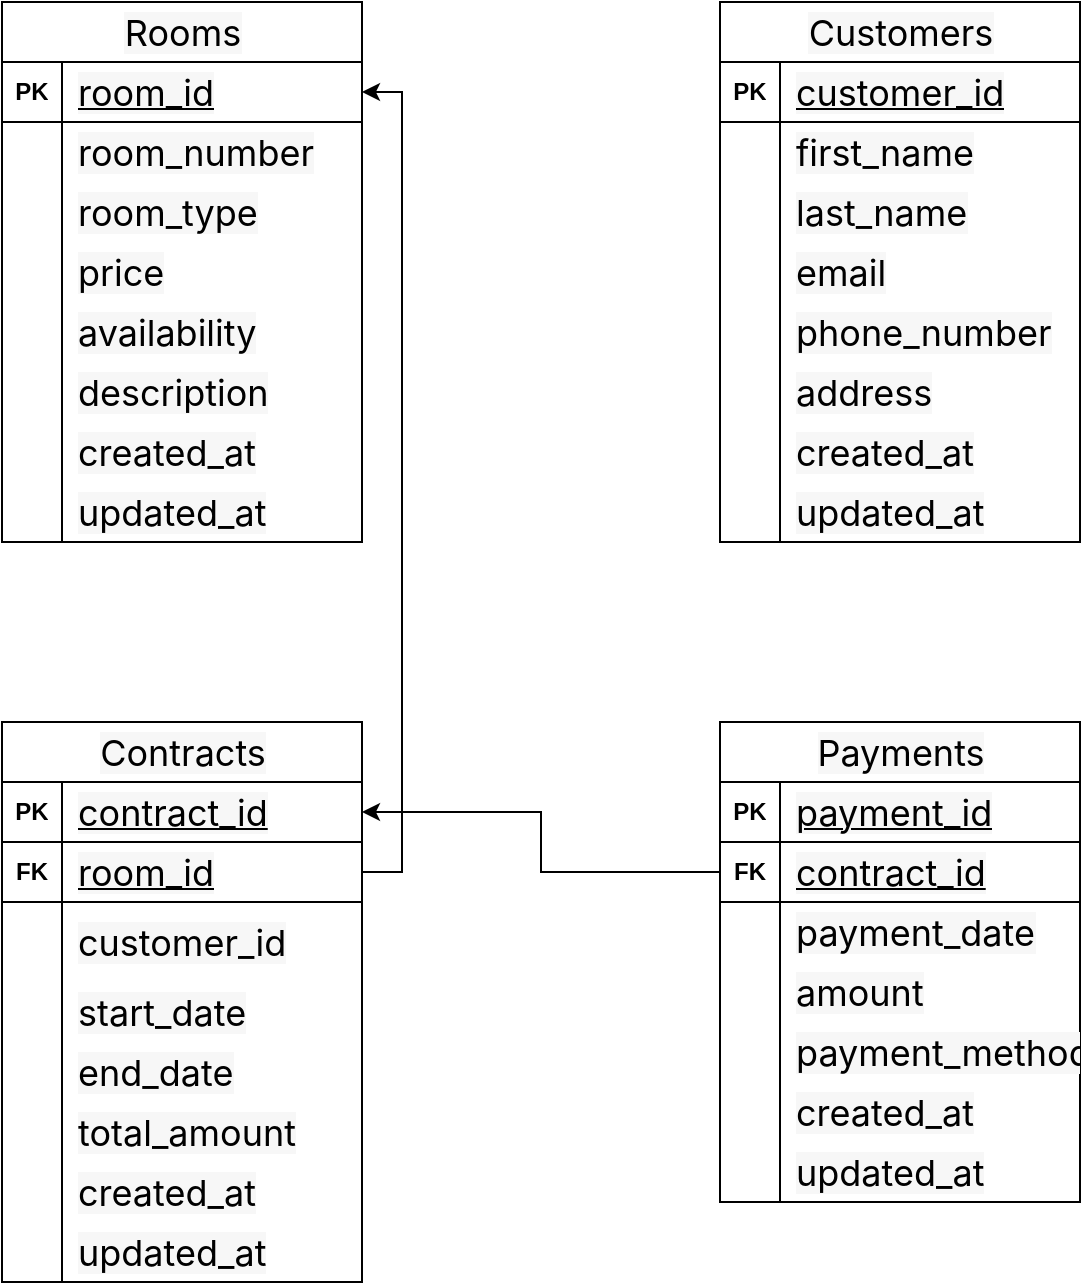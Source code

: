 <mxfile version="24.0.4" type="github">
  <diagram id="C5RBs43oDa-KdzZeNtuy" name="Page-1">
    <mxGraphModel dx="1221" dy="725" grid="1" gridSize="10" guides="1" tooltips="1" connect="1" arrows="1" fold="1" page="1" pageScale="1" pageWidth="827" pageHeight="1169" math="0" shadow="0">
      <root>
        <mxCell id="WIyWlLk6GJQsqaUBKTNV-0" />
        <mxCell id="WIyWlLk6GJQsqaUBKTNV-1" parent="WIyWlLk6GJQsqaUBKTNV-0" />
        <mxCell id="01Xy0pg8iOxFBJ8P7XVJ-0" value="&lt;span style=&quot;font-family: -apple-system, system-ui, BlinkMacSystemFont, &amp;quot;Segoe UI&amp;quot;, Roboto, Oxygen-Sans, Ubuntu, Cantarell, &amp;quot;Helvetica Neue&amp;quot;, sans-serif; font-size: 18px; font-weight: 400; text-align: left; text-wrap: wrap; background-color: rgb(247, 247, 247);&quot;&gt;Rooms&lt;/span&gt;" style="shape=table;startSize=30;container=1;collapsible=1;childLayout=tableLayout;fixedRows=1;rowLines=0;fontStyle=1;align=center;resizeLast=1;html=1;" parent="WIyWlLk6GJQsqaUBKTNV-1" vertex="1">
          <mxGeometry x="81" y="40" width="180" height="270" as="geometry" />
        </mxCell>
        <mxCell id="01Xy0pg8iOxFBJ8P7XVJ-1" value="" style="shape=tableRow;horizontal=0;startSize=0;swimlaneHead=0;swimlaneBody=0;fillColor=none;collapsible=0;dropTarget=0;points=[[0,0.5],[1,0.5]];portConstraint=eastwest;top=0;left=0;right=0;bottom=1;" parent="01Xy0pg8iOxFBJ8P7XVJ-0" vertex="1">
          <mxGeometry y="30" width="180" height="30" as="geometry" />
        </mxCell>
        <mxCell id="01Xy0pg8iOxFBJ8P7XVJ-2" value="PK" style="shape=partialRectangle;connectable=0;fillColor=none;top=0;left=0;bottom=0;right=0;fontStyle=1;overflow=hidden;whiteSpace=wrap;html=1;" parent="01Xy0pg8iOxFBJ8P7XVJ-1" vertex="1">
          <mxGeometry width="30" height="30" as="geometry">
            <mxRectangle width="30" height="30" as="alternateBounds" />
          </mxGeometry>
        </mxCell>
        <mxCell id="01Xy0pg8iOxFBJ8P7XVJ-3" value="&lt;span style=&quot;font-family: -apple-system, system-ui, BlinkMacSystemFont, &amp;quot;Segoe UI&amp;quot;, Roboto, Oxygen-Sans, Ubuntu, Cantarell, &amp;quot;Helvetica Neue&amp;quot;, sans-serif; font-size: 18px; font-weight: 400; background-color: rgb(247, 247, 247);&quot;&gt;room_id&lt;/span&gt;" style="shape=partialRectangle;connectable=0;fillColor=none;top=0;left=0;bottom=0;right=0;align=left;spacingLeft=6;fontStyle=5;overflow=hidden;whiteSpace=wrap;html=1;" parent="01Xy0pg8iOxFBJ8P7XVJ-1" vertex="1">
          <mxGeometry x="30" width="150" height="30" as="geometry">
            <mxRectangle width="150" height="30" as="alternateBounds" />
          </mxGeometry>
        </mxCell>
        <mxCell id="01Xy0pg8iOxFBJ8P7XVJ-4" value="" style="shape=tableRow;horizontal=0;startSize=0;swimlaneHead=0;swimlaneBody=0;fillColor=none;collapsible=0;dropTarget=0;points=[[0,0.5],[1,0.5]];portConstraint=eastwest;top=0;left=0;right=0;bottom=0;" parent="01Xy0pg8iOxFBJ8P7XVJ-0" vertex="1">
          <mxGeometry y="60" width="180" height="30" as="geometry" />
        </mxCell>
        <mxCell id="01Xy0pg8iOxFBJ8P7XVJ-5" value="" style="shape=partialRectangle;connectable=0;fillColor=none;top=0;left=0;bottom=0;right=0;editable=1;overflow=hidden;whiteSpace=wrap;html=1;" parent="01Xy0pg8iOxFBJ8P7XVJ-4" vertex="1">
          <mxGeometry width="30" height="30" as="geometry">
            <mxRectangle width="30" height="30" as="alternateBounds" />
          </mxGeometry>
        </mxCell>
        <mxCell id="01Xy0pg8iOxFBJ8P7XVJ-6" value="&lt;span style=&quot;font-family: -apple-system, system-ui, BlinkMacSystemFont, &amp;quot;Segoe UI&amp;quot;, Roboto, Oxygen-Sans, Ubuntu, Cantarell, &amp;quot;Helvetica Neue&amp;quot;, sans-serif; font-size: 18px; background-color: rgb(247, 247, 247);&quot;&gt;room_number&lt;/span&gt;" style="shape=partialRectangle;connectable=0;fillColor=none;top=0;left=0;bottom=0;right=0;align=left;spacingLeft=6;overflow=hidden;whiteSpace=wrap;html=1;" parent="01Xy0pg8iOxFBJ8P7XVJ-4" vertex="1">
          <mxGeometry x="30" width="150" height="30" as="geometry">
            <mxRectangle width="150" height="30" as="alternateBounds" />
          </mxGeometry>
        </mxCell>
        <mxCell id="01Xy0pg8iOxFBJ8P7XVJ-7" value="" style="shape=tableRow;horizontal=0;startSize=0;swimlaneHead=0;swimlaneBody=0;fillColor=none;collapsible=0;dropTarget=0;points=[[0,0.5],[1,0.5]];portConstraint=eastwest;top=0;left=0;right=0;bottom=0;" parent="01Xy0pg8iOxFBJ8P7XVJ-0" vertex="1">
          <mxGeometry y="90" width="180" height="30" as="geometry" />
        </mxCell>
        <mxCell id="01Xy0pg8iOxFBJ8P7XVJ-8" value="" style="shape=partialRectangle;connectable=0;fillColor=none;top=0;left=0;bottom=0;right=0;editable=1;overflow=hidden;whiteSpace=wrap;html=1;" parent="01Xy0pg8iOxFBJ8P7XVJ-7" vertex="1">
          <mxGeometry width="30" height="30" as="geometry">
            <mxRectangle width="30" height="30" as="alternateBounds" />
          </mxGeometry>
        </mxCell>
        <mxCell id="01Xy0pg8iOxFBJ8P7XVJ-9" value="&lt;span style=&quot;font-family: -apple-system, system-ui, BlinkMacSystemFont, &amp;quot;Segoe UI&amp;quot;, Roboto, Oxygen-Sans, Ubuntu, Cantarell, &amp;quot;Helvetica Neue&amp;quot;, sans-serif; font-size: 18px; background-color: rgb(247, 247, 247);&quot;&gt;room_type&lt;/span&gt;" style="shape=partialRectangle;connectable=0;fillColor=none;top=0;left=0;bottom=0;right=0;align=left;spacingLeft=6;overflow=hidden;whiteSpace=wrap;html=1;" parent="01Xy0pg8iOxFBJ8P7XVJ-7" vertex="1">
          <mxGeometry x="30" width="150" height="30" as="geometry">
            <mxRectangle width="150" height="30" as="alternateBounds" />
          </mxGeometry>
        </mxCell>
        <mxCell id="01Xy0pg8iOxFBJ8P7XVJ-10" value="" style="shape=tableRow;horizontal=0;startSize=0;swimlaneHead=0;swimlaneBody=0;fillColor=none;collapsible=0;dropTarget=0;points=[[0,0.5],[1,0.5]];portConstraint=eastwest;top=0;left=0;right=0;bottom=0;strokeColor=default;" parent="01Xy0pg8iOxFBJ8P7XVJ-0" vertex="1">
          <mxGeometry y="120" width="180" height="30" as="geometry" />
        </mxCell>
        <mxCell id="01Xy0pg8iOxFBJ8P7XVJ-11" value="" style="shape=partialRectangle;connectable=0;fillColor=none;top=0;left=0;bottom=0;right=0;editable=1;overflow=hidden;whiteSpace=wrap;html=1;" parent="01Xy0pg8iOxFBJ8P7XVJ-10" vertex="1">
          <mxGeometry width="30" height="30" as="geometry">
            <mxRectangle width="30" height="30" as="alternateBounds" />
          </mxGeometry>
        </mxCell>
        <mxCell id="01Xy0pg8iOxFBJ8P7XVJ-12" value="&lt;span style=&quot;font-family: -apple-system, system-ui, BlinkMacSystemFont, &amp;quot;Segoe UI&amp;quot;, Roboto, Oxygen-Sans, Ubuntu, Cantarell, &amp;quot;Helvetica Neue&amp;quot;, sans-serif; font-size: 18px; background-color: rgb(247, 247, 247);&quot;&gt;price&lt;/span&gt;" style="shape=partialRectangle;connectable=0;fillColor=none;top=0;left=0;bottom=0;right=0;align=left;spacingLeft=6;overflow=hidden;whiteSpace=wrap;html=1;" parent="01Xy0pg8iOxFBJ8P7XVJ-10" vertex="1">
          <mxGeometry x="30" width="150" height="30" as="geometry">
            <mxRectangle width="150" height="30" as="alternateBounds" />
          </mxGeometry>
        </mxCell>
        <mxCell id="01Xy0pg8iOxFBJ8P7XVJ-24" value="" style="shape=tableRow;horizontal=0;startSize=0;swimlaneHead=0;swimlaneBody=0;fillColor=none;collapsible=0;dropTarget=0;points=[[0,0.5],[1,0.5]];portConstraint=eastwest;top=0;left=0;right=0;bottom=0;strokeColor=default;" parent="01Xy0pg8iOxFBJ8P7XVJ-0" vertex="1">
          <mxGeometry y="150" width="180" height="30" as="geometry" />
        </mxCell>
        <mxCell id="01Xy0pg8iOxFBJ8P7XVJ-25" value="" style="shape=partialRectangle;connectable=0;fillColor=none;top=0;left=0;bottom=0;right=0;editable=1;overflow=hidden;whiteSpace=wrap;html=1;" parent="01Xy0pg8iOxFBJ8P7XVJ-24" vertex="1">
          <mxGeometry width="30" height="30" as="geometry">
            <mxRectangle width="30" height="30" as="alternateBounds" />
          </mxGeometry>
        </mxCell>
        <mxCell id="01Xy0pg8iOxFBJ8P7XVJ-26" value="&lt;span style=&quot;font-family: -apple-system, system-ui, BlinkMacSystemFont, &amp;quot;Segoe UI&amp;quot;, Roboto, Oxygen-Sans, Ubuntu, Cantarell, &amp;quot;Helvetica Neue&amp;quot;, sans-serif; font-size: 18px; background-color: rgb(247, 247, 247);&quot;&gt;availability&lt;/span&gt;" style="shape=partialRectangle;connectable=0;fillColor=none;top=0;left=0;bottom=0;right=0;align=left;spacingLeft=6;overflow=hidden;whiteSpace=wrap;html=1;" parent="01Xy0pg8iOxFBJ8P7XVJ-24" vertex="1">
          <mxGeometry x="30" width="150" height="30" as="geometry">
            <mxRectangle width="150" height="30" as="alternateBounds" />
          </mxGeometry>
        </mxCell>
        <mxCell id="01Xy0pg8iOxFBJ8P7XVJ-27" value="" style="shape=tableRow;horizontal=0;startSize=0;swimlaneHead=0;swimlaneBody=0;fillColor=none;collapsible=0;dropTarget=0;points=[[0,0.5],[1,0.5]];portConstraint=eastwest;top=0;left=0;right=0;bottom=0;strokeColor=default;" parent="01Xy0pg8iOxFBJ8P7XVJ-0" vertex="1">
          <mxGeometry y="180" width="180" height="30" as="geometry" />
        </mxCell>
        <mxCell id="01Xy0pg8iOxFBJ8P7XVJ-28" value="" style="shape=partialRectangle;connectable=0;fillColor=none;top=0;left=0;bottom=0;right=0;editable=1;overflow=hidden;whiteSpace=wrap;html=1;" parent="01Xy0pg8iOxFBJ8P7XVJ-27" vertex="1">
          <mxGeometry width="30" height="30" as="geometry">
            <mxRectangle width="30" height="30" as="alternateBounds" />
          </mxGeometry>
        </mxCell>
        <mxCell id="01Xy0pg8iOxFBJ8P7XVJ-29" value="&lt;span style=&quot;font-family: -apple-system, system-ui, BlinkMacSystemFont, &amp;quot;Segoe UI&amp;quot;, Roboto, Oxygen-Sans, Ubuntu, Cantarell, &amp;quot;Helvetica Neue&amp;quot;, sans-serif; font-size: 18px; background-color: rgb(247, 247, 247);&quot;&gt;description&lt;/span&gt;" style="shape=partialRectangle;connectable=0;fillColor=none;top=0;left=0;bottom=0;right=0;align=left;spacingLeft=6;overflow=hidden;whiteSpace=wrap;html=1;" parent="01Xy0pg8iOxFBJ8P7XVJ-27" vertex="1">
          <mxGeometry x="30" width="150" height="30" as="geometry">
            <mxRectangle width="150" height="30" as="alternateBounds" />
          </mxGeometry>
        </mxCell>
        <mxCell id="01Xy0pg8iOxFBJ8P7XVJ-105" value="" style="shape=tableRow;horizontal=0;startSize=0;swimlaneHead=0;swimlaneBody=0;fillColor=none;collapsible=0;dropTarget=0;points=[[0,0.5],[1,0.5]];portConstraint=eastwest;top=0;left=0;right=0;bottom=0;strokeColor=default;" parent="01Xy0pg8iOxFBJ8P7XVJ-0" vertex="1">
          <mxGeometry y="210" width="180" height="30" as="geometry" />
        </mxCell>
        <mxCell id="01Xy0pg8iOxFBJ8P7XVJ-106" value="" style="shape=partialRectangle;connectable=0;fillColor=none;top=0;left=0;bottom=0;right=0;editable=1;overflow=hidden;whiteSpace=wrap;html=1;" parent="01Xy0pg8iOxFBJ8P7XVJ-105" vertex="1">
          <mxGeometry width="30" height="30" as="geometry">
            <mxRectangle width="30" height="30" as="alternateBounds" />
          </mxGeometry>
        </mxCell>
        <mxCell id="01Xy0pg8iOxFBJ8P7XVJ-107" value="&lt;span style=&quot;font-family: -apple-system, system-ui, BlinkMacSystemFont, &amp;quot;Segoe UI&amp;quot;, Roboto, Oxygen-Sans, Ubuntu, Cantarell, &amp;quot;Helvetica Neue&amp;quot;, sans-serif; font-size: 18px; background-color: rgb(247, 247, 247);&quot;&gt;created_at&lt;/span&gt;" style="shape=partialRectangle;connectable=0;fillColor=none;top=0;left=0;bottom=0;right=0;align=left;spacingLeft=6;overflow=hidden;whiteSpace=wrap;html=1;" parent="01Xy0pg8iOxFBJ8P7XVJ-105" vertex="1">
          <mxGeometry x="30" width="150" height="30" as="geometry">
            <mxRectangle width="150" height="30" as="alternateBounds" />
          </mxGeometry>
        </mxCell>
        <mxCell id="01Xy0pg8iOxFBJ8P7XVJ-108" value="" style="shape=tableRow;horizontal=0;startSize=0;swimlaneHead=0;swimlaneBody=0;fillColor=none;collapsible=0;dropTarget=0;points=[[0,0.5],[1,0.5]];portConstraint=eastwest;top=0;left=0;right=0;bottom=0;strokeColor=default;" parent="01Xy0pg8iOxFBJ8P7XVJ-0" vertex="1">
          <mxGeometry y="240" width="180" height="30" as="geometry" />
        </mxCell>
        <mxCell id="01Xy0pg8iOxFBJ8P7XVJ-109" value="" style="shape=partialRectangle;connectable=0;fillColor=none;top=0;left=0;bottom=0;right=0;editable=1;overflow=hidden;whiteSpace=wrap;html=1;" parent="01Xy0pg8iOxFBJ8P7XVJ-108" vertex="1">
          <mxGeometry width="30" height="30" as="geometry">
            <mxRectangle width="30" height="30" as="alternateBounds" />
          </mxGeometry>
        </mxCell>
        <mxCell id="01Xy0pg8iOxFBJ8P7XVJ-110" value="&lt;span style=&quot;font-family: -apple-system, system-ui, BlinkMacSystemFont, &amp;quot;Segoe UI&amp;quot;, Roboto, Oxygen-Sans, Ubuntu, Cantarell, &amp;quot;Helvetica Neue&amp;quot;, sans-serif; font-size: 18px; background-color: rgb(247, 247, 247);&quot;&gt;updated_at&lt;/span&gt;" style="shape=partialRectangle;connectable=0;fillColor=none;top=0;left=0;bottom=0;right=0;align=left;spacingLeft=6;overflow=hidden;whiteSpace=wrap;html=1;" parent="01Xy0pg8iOxFBJ8P7XVJ-108" vertex="1">
          <mxGeometry x="30" width="150" height="30" as="geometry">
            <mxRectangle width="150" height="30" as="alternateBounds" />
          </mxGeometry>
        </mxCell>
        <mxCell id="01Xy0pg8iOxFBJ8P7XVJ-30" value="&lt;span style=&quot;font-family: -apple-system, system-ui, BlinkMacSystemFont, &amp;quot;Segoe UI&amp;quot;, Roboto, Oxygen-Sans, Ubuntu, Cantarell, &amp;quot;Helvetica Neue&amp;quot;, sans-serif; font-size: 18px; font-weight: 400; text-align: left; text-wrap: wrap; background-color: rgb(247, 247, 247);&quot;&gt;Customers&lt;/span&gt;" style="shape=table;startSize=30;container=1;collapsible=1;childLayout=tableLayout;fixedRows=1;rowLines=0;fontStyle=1;align=center;resizeLast=1;html=1;" parent="WIyWlLk6GJQsqaUBKTNV-1" vertex="1">
          <mxGeometry x="440" y="40" width="180" height="270" as="geometry" />
        </mxCell>
        <mxCell id="01Xy0pg8iOxFBJ8P7XVJ-31" value="" style="shape=tableRow;horizontal=0;startSize=0;swimlaneHead=0;swimlaneBody=0;fillColor=none;collapsible=0;dropTarget=0;points=[[0,0.5],[1,0.5]];portConstraint=eastwest;top=0;left=0;right=0;bottom=1;" parent="01Xy0pg8iOxFBJ8P7XVJ-30" vertex="1">
          <mxGeometry y="30" width="180" height="30" as="geometry" />
        </mxCell>
        <mxCell id="01Xy0pg8iOxFBJ8P7XVJ-32" value="PK" style="shape=partialRectangle;connectable=0;fillColor=none;top=0;left=0;bottom=0;right=0;fontStyle=1;overflow=hidden;whiteSpace=wrap;html=1;" parent="01Xy0pg8iOxFBJ8P7XVJ-31" vertex="1">
          <mxGeometry width="30" height="30" as="geometry">
            <mxRectangle width="30" height="30" as="alternateBounds" />
          </mxGeometry>
        </mxCell>
        <mxCell id="01Xy0pg8iOxFBJ8P7XVJ-33" value="&lt;span style=&quot;font-family: -apple-system, system-ui, BlinkMacSystemFont, &amp;quot;Segoe UI&amp;quot;, Roboto, Oxygen-Sans, Ubuntu, Cantarell, &amp;quot;Helvetica Neue&amp;quot;, sans-serif; font-size: 18px; font-weight: 400; background-color: rgb(247, 247, 247);&quot;&gt;customer_id&lt;/span&gt;" style="shape=partialRectangle;connectable=0;fillColor=none;top=0;left=0;bottom=0;right=0;align=left;spacingLeft=6;fontStyle=5;overflow=hidden;whiteSpace=wrap;html=1;" parent="01Xy0pg8iOxFBJ8P7XVJ-31" vertex="1">
          <mxGeometry x="30" width="150" height="30" as="geometry">
            <mxRectangle width="150" height="30" as="alternateBounds" />
          </mxGeometry>
        </mxCell>
        <mxCell id="01Xy0pg8iOxFBJ8P7XVJ-34" value="" style="shape=tableRow;horizontal=0;startSize=0;swimlaneHead=0;swimlaneBody=0;fillColor=none;collapsible=0;dropTarget=0;points=[[0,0.5],[1,0.5]];portConstraint=eastwest;top=0;left=0;right=0;bottom=0;" parent="01Xy0pg8iOxFBJ8P7XVJ-30" vertex="1">
          <mxGeometry y="60" width="180" height="30" as="geometry" />
        </mxCell>
        <mxCell id="01Xy0pg8iOxFBJ8P7XVJ-35" value="" style="shape=partialRectangle;connectable=0;fillColor=none;top=0;left=0;bottom=0;right=0;editable=1;overflow=hidden;whiteSpace=wrap;html=1;" parent="01Xy0pg8iOxFBJ8P7XVJ-34" vertex="1">
          <mxGeometry width="30" height="30" as="geometry">
            <mxRectangle width="30" height="30" as="alternateBounds" />
          </mxGeometry>
        </mxCell>
        <mxCell id="01Xy0pg8iOxFBJ8P7XVJ-36" value="&lt;span style=&quot;font-family: -apple-system, system-ui, BlinkMacSystemFont, &amp;quot;Segoe UI&amp;quot;, Roboto, Oxygen-Sans, Ubuntu, Cantarell, &amp;quot;Helvetica Neue&amp;quot;, sans-serif; font-size: 18px; background-color: rgb(247, 247, 247);&quot;&gt;first_name&lt;/span&gt;" style="shape=partialRectangle;connectable=0;fillColor=none;top=0;left=0;bottom=0;right=0;align=left;spacingLeft=6;overflow=hidden;whiteSpace=wrap;html=1;" parent="01Xy0pg8iOxFBJ8P7XVJ-34" vertex="1">
          <mxGeometry x="30" width="150" height="30" as="geometry">
            <mxRectangle width="150" height="30" as="alternateBounds" />
          </mxGeometry>
        </mxCell>
        <mxCell id="01Xy0pg8iOxFBJ8P7XVJ-37" value="" style="shape=tableRow;horizontal=0;startSize=0;swimlaneHead=0;swimlaneBody=0;fillColor=none;collapsible=0;dropTarget=0;points=[[0,0.5],[1,0.5]];portConstraint=eastwest;top=0;left=0;right=0;bottom=0;" parent="01Xy0pg8iOxFBJ8P7XVJ-30" vertex="1">
          <mxGeometry y="90" width="180" height="30" as="geometry" />
        </mxCell>
        <mxCell id="01Xy0pg8iOxFBJ8P7XVJ-38" value="" style="shape=partialRectangle;connectable=0;fillColor=none;top=0;left=0;bottom=0;right=0;editable=1;overflow=hidden;whiteSpace=wrap;html=1;" parent="01Xy0pg8iOxFBJ8P7XVJ-37" vertex="1">
          <mxGeometry width="30" height="30" as="geometry">
            <mxRectangle width="30" height="30" as="alternateBounds" />
          </mxGeometry>
        </mxCell>
        <mxCell id="01Xy0pg8iOxFBJ8P7XVJ-39" value="&lt;span style=&quot;font-family: -apple-system, system-ui, BlinkMacSystemFont, &amp;quot;Segoe UI&amp;quot;, Roboto, Oxygen-Sans, Ubuntu, Cantarell, &amp;quot;Helvetica Neue&amp;quot;, sans-serif; font-size: 18px; background-color: rgb(247, 247, 247);&quot;&gt;last_name&lt;/span&gt;" style="shape=partialRectangle;connectable=0;fillColor=none;top=0;left=0;bottom=0;right=0;align=left;spacingLeft=6;overflow=hidden;whiteSpace=wrap;html=1;" parent="01Xy0pg8iOxFBJ8P7XVJ-37" vertex="1">
          <mxGeometry x="30" width="150" height="30" as="geometry">
            <mxRectangle width="150" height="30" as="alternateBounds" />
          </mxGeometry>
        </mxCell>
        <mxCell id="01Xy0pg8iOxFBJ8P7XVJ-40" value="" style="shape=tableRow;horizontal=0;startSize=0;swimlaneHead=0;swimlaneBody=0;fillColor=none;collapsible=0;dropTarget=0;points=[[0,0.5],[1,0.5]];portConstraint=eastwest;top=0;left=0;right=0;bottom=0;" parent="01Xy0pg8iOxFBJ8P7XVJ-30" vertex="1">
          <mxGeometry y="120" width="180" height="30" as="geometry" />
        </mxCell>
        <mxCell id="01Xy0pg8iOxFBJ8P7XVJ-41" value="" style="shape=partialRectangle;connectable=0;fillColor=none;top=0;left=0;bottom=0;right=0;editable=1;overflow=hidden;whiteSpace=wrap;html=1;" parent="01Xy0pg8iOxFBJ8P7XVJ-40" vertex="1">
          <mxGeometry width="30" height="30" as="geometry">
            <mxRectangle width="30" height="30" as="alternateBounds" />
          </mxGeometry>
        </mxCell>
        <mxCell id="01Xy0pg8iOxFBJ8P7XVJ-42" value="&lt;span style=&quot;font-family: -apple-system, system-ui, BlinkMacSystemFont, &amp;quot;Segoe UI&amp;quot;, Roboto, Oxygen-Sans, Ubuntu, Cantarell, &amp;quot;Helvetica Neue&amp;quot;, sans-serif; font-size: 18px; background-color: rgb(247, 247, 247);&quot;&gt;email&lt;/span&gt;" style="shape=partialRectangle;connectable=0;fillColor=none;top=0;left=0;bottom=0;right=0;align=left;spacingLeft=6;overflow=hidden;whiteSpace=wrap;html=1;" parent="01Xy0pg8iOxFBJ8P7XVJ-40" vertex="1">
          <mxGeometry x="30" width="150" height="30" as="geometry">
            <mxRectangle width="150" height="30" as="alternateBounds" />
          </mxGeometry>
        </mxCell>
        <mxCell id="01Xy0pg8iOxFBJ8P7XVJ-43" value="" style="shape=tableRow;horizontal=0;startSize=0;swimlaneHead=0;swimlaneBody=0;fillColor=none;collapsible=0;dropTarget=0;points=[[0,0.5],[1,0.5]];portConstraint=eastwest;top=0;left=0;right=0;bottom=0;" parent="01Xy0pg8iOxFBJ8P7XVJ-30" vertex="1">
          <mxGeometry y="150" width="180" height="30" as="geometry" />
        </mxCell>
        <mxCell id="01Xy0pg8iOxFBJ8P7XVJ-44" value="" style="shape=partialRectangle;connectable=0;fillColor=none;top=0;left=0;bottom=0;right=0;editable=1;overflow=hidden;whiteSpace=wrap;html=1;" parent="01Xy0pg8iOxFBJ8P7XVJ-43" vertex="1">
          <mxGeometry width="30" height="30" as="geometry">
            <mxRectangle width="30" height="30" as="alternateBounds" />
          </mxGeometry>
        </mxCell>
        <mxCell id="01Xy0pg8iOxFBJ8P7XVJ-45" value="&lt;span style=&quot;font-family: -apple-system, system-ui, BlinkMacSystemFont, &amp;quot;Segoe UI&amp;quot;, Roboto, Oxygen-Sans, Ubuntu, Cantarell, &amp;quot;Helvetica Neue&amp;quot;, sans-serif; font-size: 18px; background-color: rgb(247, 247, 247);&quot;&gt;phone_number&lt;/span&gt;" style="shape=partialRectangle;connectable=0;fillColor=none;top=0;left=0;bottom=0;right=0;align=left;spacingLeft=6;overflow=hidden;whiteSpace=wrap;html=1;" parent="01Xy0pg8iOxFBJ8P7XVJ-43" vertex="1">
          <mxGeometry x="30" width="150" height="30" as="geometry">
            <mxRectangle width="150" height="30" as="alternateBounds" />
          </mxGeometry>
        </mxCell>
        <mxCell id="01Xy0pg8iOxFBJ8P7XVJ-46" value="" style="shape=tableRow;horizontal=0;startSize=0;swimlaneHead=0;swimlaneBody=0;fillColor=none;collapsible=0;dropTarget=0;points=[[0,0.5],[1,0.5]];portConstraint=eastwest;top=0;left=0;right=0;bottom=0;" parent="01Xy0pg8iOxFBJ8P7XVJ-30" vertex="1">
          <mxGeometry y="180" width="180" height="30" as="geometry" />
        </mxCell>
        <mxCell id="01Xy0pg8iOxFBJ8P7XVJ-47" value="" style="shape=partialRectangle;connectable=0;fillColor=none;top=0;left=0;bottom=0;right=0;editable=1;overflow=hidden;whiteSpace=wrap;html=1;" parent="01Xy0pg8iOxFBJ8P7XVJ-46" vertex="1">
          <mxGeometry width="30" height="30" as="geometry">
            <mxRectangle width="30" height="30" as="alternateBounds" />
          </mxGeometry>
        </mxCell>
        <mxCell id="01Xy0pg8iOxFBJ8P7XVJ-48" value="&lt;span style=&quot;font-family: -apple-system, system-ui, BlinkMacSystemFont, &amp;quot;Segoe UI&amp;quot;, Roboto, Oxygen-Sans, Ubuntu, Cantarell, &amp;quot;Helvetica Neue&amp;quot;, sans-serif; font-size: 18px; background-color: rgb(247, 247, 247);&quot;&gt;address&lt;/span&gt;" style="shape=partialRectangle;connectable=0;fillColor=none;top=0;left=0;bottom=0;right=0;align=left;spacingLeft=6;overflow=hidden;whiteSpace=wrap;html=1;" parent="01Xy0pg8iOxFBJ8P7XVJ-46" vertex="1">
          <mxGeometry x="30" width="150" height="30" as="geometry">
            <mxRectangle width="150" height="30" as="alternateBounds" />
          </mxGeometry>
        </mxCell>
        <mxCell id="01Xy0pg8iOxFBJ8P7XVJ-52" value="" style="shape=tableRow;horizontal=0;startSize=0;swimlaneHead=0;swimlaneBody=0;fillColor=none;collapsible=0;dropTarget=0;points=[[0,0.5],[1,0.5]];portConstraint=eastwest;top=0;left=0;right=0;bottom=0;" parent="01Xy0pg8iOxFBJ8P7XVJ-30" vertex="1">
          <mxGeometry y="210" width="180" height="30" as="geometry" />
        </mxCell>
        <mxCell id="01Xy0pg8iOxFBJ8P7XVJ-53" value="" style="shape=partialRectangle;connectable=0;fillColor=none;top=0;left=0;bottom=0;right=0;editable=1;overflow=hidden;whiteSpace=wrap;html=1;" parent="01Xy0pg8iOxFBJ8P7XVJ-52" vertex="1">
          <mxGeometry width="30" height="30" as="geometry">
            <mxRectangle width="30" height="30" as="alternateBounds" />
          </mxGeometry>
        </mxCell>
        <mxCell id="01Xy0pg8iOxFBJ8P7XVJ-54" value="&lt;span style=&quot;font-family: -apple-system, system-ui, BlinkMacSystemFont, &amp;quot;Segoe UI&amp;quot;, Roboto, Oxygen-Sans, Ubuntu, Cantarell, &amp;quot;Helvetica Neue&amp;quot;, sans-serif; font-size: 18px; background-color: rgb(247, 247, 247);&quot;&gt;created_at&lt;/span&gt;" style="shape=partialRectangle;connectable=0;fillColor=none;top=0;left=0;bottom=0;right=0;align=left;spacingLeft=6;overflow=hidden;whiteSpace=wrap;html=1;" parent="01Xy0pg8iOxFBJ8P7XVJ-52" vertex="1">
          <mxGeometry x="30" width="150" height="30" as="geometry">
            <mxRectangle width="150" height="30" as="alternateBounds" />
          </mxGeometry>
        </mxCell>
        <mxCell id="01Xy0pg8iOxFBJ8P7XVJ-55" value="" style="shape=tableRow;horizontal=0;startSize=0;swimlaneHead=0;swimlaneBody=0;fillColor=none;collapsible=0;dropTarget=0;points=[[0,0.5],[1,0.5]];portConstraint=eastwest;top=0;left=0;right=0;bottom=0;" parent="01Xy0pg8iOxFBJ8P7XVJ-30" vertex="1">
          <mxGeometry y="240" width="180" height="30" as="geometry" />
        </mxCell>
        <mxCell id="01Xy0pg8iOxFBJ8P7XVJ-56" value="" style="shape=partialRectangle;connectable=0;fillColor=none;top=0;left=0;bottom=0;right=0;editable=1;overflow=hidden;whiteSpace=wrap;html=1;" parent="01Xy0pg8iOxFBJ8P7XVJ-55" vertex="1">
          <mxGeometry width="30" height="30" as="geometry">
            <mxRectangle width="30" height="30" as="alternateBounds" />
          </mxGeometry>
        </mxCell>
        <mxCell id="01Xy0pg8iOxFBJ8P7XVJ-57" value="&lt;span style=&quot;font-family: -apple-system, system-ui, BlinkMacSystemFont, &amp;quot;Segoe UI&amp;quot;, Roboto, Oxygen-Sans, Ubuntu, Cantarell, &amp;quot;Helvetica Neue&amp;quot;, sans-serif; font-size: 18px; background-color: rgb(247, 247, 247);&quot;&gt;updated_at&lt;/span&gt;" style="shape=partialRectangle;connectable=0;fillColor=none;top=0;left=0;bottom=0;right=0;align=left;spacingLeft=6;overflow=hidden;whiteSpace=wrap;html=1;" parent="01Xy0pg8iOxFBJ8P7XVJ-55" vertex="1">
          <mxGeometry x="30" width="150" height="30" as="geometry">
            <mxRectangle width="150" height="30" as="alternateBounds" />
          </mxGeometry>
        </mxCell>
        <mxCell id="01Xy0pg8iOxFBJ8P7XVJ-58" value="&lt;span style=&quot;font-family: -apple-system, system-ui, BlinkMacSystemFont, &amp;quot;Segoe UI&amp;quot;, Roboto, Oxygen-Sans, Ubuntu, Cantarell, &amp;quot;Helvetica Neue&amp;quot;, sans-serif; font-size: 18px; font-weight: 400; text-align: left; text-wrap: wrap; background-color: rgb(247, 247, 247);&quot;&gt;Contracts&lt;/span&gt;" style="shape=table;startSize=30;container=1;collapsible=1;childLayout=tableLayout;fixedRows=1;rowLines=0;fontStyle=1;align=center;resizeLast=1;html=1;" parent="WIyWlLk6GJQsqaUBKTNV-1" vertex="1">
          <mxGeometry x="81" y="400" width="180" height="280" as="geometry" />
        </mxCell>
        <mxCell id="01Xy0pg8iOxFBJ8P7XVJ-59" value="" style="shape=tableRow;horizontal=0;startSize=0;swimlaneHead=0;swimlaneBody=0;fillColor=none;collapsible=0;dropTarget=0;points=[[0,0.5],[1,0.5]];portConstraint=eastwest;top=0;left=0;right=0;bottom=1;" parent="01Xy0pg8iOxFBJ8P7XVJ-58" vertex="1">
          <mxGeometry y="30" width="180" height="30" as="geometry" />
        </mxCell>
        <mxCell id="01Xy0pg8iOxFBJ8P7XVJ-60" value="PK" style="shape=partialRectangle;connectable=0;fillColor=none;top=0;left=0;bottom=0;right=0;fontStyle=1;overflow=hidden;whiteSpace=wrap;html=1;" parent="01Xy0pg8iOxFBJ8P7XVJ-59" vertex="1">
          <mxGeometry width="30" height="30" as="geometry">
            <mxRectangle width="30" height="30" as="alternateBounds" />
          </mxGeometry>
        </mxCell>
        <mxCell id="01Xy0pg8iOxFBJ8P7XVJ-61" value="&lt;span style=&quot;font-family: -apple-system, system-ui, BlinkMacSystemFont, &amp;quot;Segoe UI&amp;quot;, Roboto, Oxygen-Sans, Ubuntu, Cantarell, &amp;quot;Helvetica Neue&amp;quot;, sans-serif; font-size: 18px; font-weight: 400; background-color: rgb(247, 247, 247);&quot;&gt;contract_id&lt;/span&gt;" style="shape=partialRectangle;connectable=0;fillColor=none;top=0;left=0;bottom=0;right=0;align=left;spacingLeft=6;fontStyle=5;overflow=hidden;whiteSpace=wrap;html=1;" parent="01Xy0pg8iOxFBJ8P7XVJ-59" vertex="1">
          <mxGeometry x="30" width="150" height="30" as="geometry">
            <mxRectangle width="150" height="30" as="alternateBounds" />
          </mxGeometry>
        </mxCell>
        <mxCell id="01Xy0pg8iOxFBJ8P7XVJ-71" value="" style="shape=tableRow;horizontal=0;startSize=0;swimlaneHead=0;swimlaneBody=0;fillColor=none;collapsible=0;dropTarget=0;points=[[0,0.5],[1,0.5]];portConstraint=eastwest;top=0;left=0;right=0;bottom=1;" parent="01Xy0pg8iOxFBJ8P7XVJ-58" vertex="1">
          <mxGeometry y="60" width="180" height="30" as="geometry" />
        </mxCell>
        <mxCell id="01Xy0pg8iOxFBJ8P7XVJ-72" value="FK" style="shape=partialRectangle;connectable=0;fillColor=none;top=0;left=0;bottom=0;right=0;fontStyle=1;overflow=hidden;whiteSpace=wrap;html=1;" parent="01Xy0pg8iOxFBJ8P7XVJ-71" vertex="1">
          <mxGeometry width="30" height="30" as="geometry">
            <mxRectangle width="30" height="30" as="alternateBounds" />
          </mxGeometry>
        </mxCell>
        <mxCell id="01Xy0pg8iOxFBJ8P7XVJ-73" value="&lt;span style=&quot;font-family: -apple-system, system-ui, BlinkMacSystemFont, &amp;quot;Segoe UI&amp;quot;, Roboto, Oxygen-Sans, Ubuntu, Cantarell, &amp;quot;Helvetica Neue&amp;quot;, sans-serif; font-size: 18px; font-weight: 400; background-color: rgb(247, 247, 247);&quot;&gt;room_id&lt;/span&gt;" style="shape=partialRectangle;connectable=0;fillColor=none;top=0;left=0;bottom=0;right=0;align=left;spacingLeft=6;fontStyle=5;overflow=hidden;whiteSpace=wrap;html=1;" parent="01Xy0pg8iOxFBJ8P7XVJ-71" vertex="1">
          <mxGeometry x="30" width="150" height="30" as="geometry">
            <mxRectangle width="150" height="30" as="alternateBounds" />
          </mxGeometry>
        </mxCell>
        <mxCell id="01Xy0pg8iOxFBJ8P7XVJ-62" value="" style="shape=tableRow;horizontal=0;startSize=0;swimlaneHead=0;swimlaneBody=0;fillColor=none;collapsible=0;dropTarget=0;points=[[0,0.5],[1,0.5]];portConstraint=eastwest;top=0;left=0;right=0;bottom=0;" parent="01Xy0pg8iOxFBJ8P7XVJ-58" vertex="1">
          <mxGeometry y="90" width="180" height="40" as="geometry" />
        </mxCell>
        <mxCell id="01Xy0pg8iOxFBJ8P7XVJ-63" value="" style="shape=partialRectangle;connectable=0;fillColor=none;top=0;left=0;bottom=0;right=0;editable=1;overflow=hidden;whiteSpace=wrap;html=1;" parent="01Xy0pg8iOxFBJ8P7XVJ-62" vertex="1">
          <mxGeometry width="30" height="40" as="geometry">
            <mxRectangle width="30" height="40" as="alternateBounds" />
          </mxGeometry>
        </mxCell>
        <mxCell id="01Xy0pg8iOxFBJ8P7XVJ-64" value="&lt;span style=&quot;font-family: -apple-system, system-ui, BlinkMacSystemFont, &amp;quot;Segoe UI&amp;quot;, Roboto, Oxygen-Sans, Ubuntu, Cantarell, &amp;quot;Helvetica Neue&amp;quot;, sans-serif; font-size: 18px; background-color: rgb(247, 247, 247);&quot;&gt;customer_id&lt;/span&gt;" style="shape=partialRectangle;connectable=0;fillColor=none;top=0;left=0;bottom=0;right=0;align=left;spacingLeft=6;overflow=hidden;whiteSpace=wrap;html=1;" parent="01Xy0pg8iOxFBJ8P7XVJ-62" vertex="1">
          <mxGeometry x="30" width="150" height="40" as="geometry">
            <mxRectangle width="150" height="40" as="alternateBounds" />
          </mxGeometry>
        </mxCell>
        <mxCell id="01Xy0pg8iOxFBJ8P7XVJ-65" value="" style="shape=tableRow;horizontal=0;startSize=0;swimlaneHead=0;swimlaneBody=0;fillColor=none;collapsible=0;dropTarget=0;points=[[0,0.5],[1,0.5]];portConstraint=eastwest;top=0;left=0;right=0;bottom=0;" parent="01Xy0pg8iOxFBJ8P7XVJ-58" vertex="1">
          <mxGeometry y="130" width="180" height="30" as="geometry" />
        </mxCell>
        <mxCell id="01Xy0pg8iOxFBJ8P7XVJ-66" value="" style="shape=partialRectangle;connectable=0;fillColor=none;top=0;left=0;bottom=0;right=0;editable=1;overflow=hidden;whiteSpace=wrap;html=1;" parent="01Xy0pg8iOxFBJ8P7XVJ-65" vertex="1">
          <mxGeometry width="30" height="30" as="geometry">
            <mxRectangle width="30" height="30" as="alternateBounds" />
          </mxGeometry>
        </mxCell>
        <mxCell id="01Xy0pg8iOxFBJ8P7XVJ-67" value="&lt;span style=&quot;font-family: -apple-system, system-ui, BlinkMacSystemFont, &amp;quot;Segoe UI&amp;quot;, Roboto, Oxygen-Sans, Ubuntu, Cantarell, &amp;quot;Helvetica Neue&amp;quot;, sans-serif; font-size: 18px; background-color: rgb(247, 247, 247);&quot;&gt;start_date&lt;/span&gt;" style="shape=partialRectangle;connectable=0;fillColor=none;top=0;left=0;bottom=0;right=0;align=left;spacingLeft=6;overflow=hidden;whiteSpace=wrap;html=1;" parent="01Xy0pg8iOxFBJ8P7XVJ-65" vertex="1">
          <mxGeometry x="30" width="150" height="30" as="geometry">
            <mxRectangle width="150" height="30" as="alternateBounds" />
          </mxGeometry>
        </mxCell>
        <mxCell id="01Xy0pg8iOxFBJ8P7XVJ-68" value="" style="shape=tableRow;horizontal=0;startSize=0;swimlaneHead=0;swimlaneBody=0;fillColor=none;collapsible=0;dropTarget=0;points=[[0,0.5],[1,0.5]];portConstraint=eastwest;top=0;left=0;right=0;bottom=0;" parent="01Xy0pg8iOxFBJ8P7XVJ-58" vertex="1">
          <mxGeometry y="160" width="180" height="30" as="geometry" />
        </mxCell>
        <mxCell id="01Xy0pg8iOxFBJ8P7XVJ-69" value="" style="shape=partialRectangle;connectable=0;fillColor=none;top=0;left=0;bottom=0;right=0;editable=1;overflow=hidden;whiteSpace=wrap;html=1;" parent="01Xy0pg8iOxFBJ8P7XVJ-68" vertex="1">
          <mxGeometry width="30" height="30" as="geometry">
            <mxRectangle width="30" height="30" as="alternateBounds" />
          </mxGeometry>
        </mxCell>
        <mxCell id="01Xy0pg8iOxFBJ8P7XVJ-70" value="&lt;span style=&quot;font-family: -apple-system, system-ui, BlinkMacSystemFont, &amp;quot;Segoe UI&amp;quot;, Roboto, Oxygen-Sans, Ubuntu, Cantarell, &amp;quot;Helvetica Neue&amp;quot;, sans-serif; font-size: 18px; background-color: rgb(247, 247, 247);&quot;&gt;end_date&lt;/span&gt;" style="shape=partialRectangle;connectable=0;fillColor=none;top=0;left=0;bottom=0;right=0;align=left;spacingLeft=6;overflow=hidden;whiteSpace=wrap;html=1;" parent="01Xy0pg8iOxFBJ8P7XVJ-68" vertex="1">
          <mxGeometry x="30" width="150" height="30" as="geometry">
            <mxRectangle width="150" height="30" as="alternateBounds" />
          </mxGeometry>
        </mxCell>
        <mxCell id="01Xy0pg8iOxFBJ8P7XVJ-74" value="" style="shape=tableRow;horizontal=0;startSize=0;swimlaneHead=0;swimlaneBody=0;fillColor=none;collapsible=0;dropTarget=0;points=[[0,0.5],[1,0.5]];portConstraint=eastwest;top=0;left=0;right=0;bottom=0;" parent="01Xy0pg8iOxFBJ8P7XVJ-58" vertex="1">
          <mxGeometry y="190" width="180" height="30" as="geometry" />
        </mxCell>
        <mxCell id="01Xy0pg8iOxFBJ8P7XVJ-75" value="" style="shape=partialRectangle;connectable=0;fillColor=none;top=0;left=0;bottom=0;right=0;editable=1;overflow=hidden;whiteSpace=wrap;html=1;" parent="01Xy0pg8iOxFBJ8P7XVJ-74" vertex="1">
          <mxGeometry width="30" height="30" as="geometry">
            <mxRectangle width="30" height="30" as="alternateBounds" />
          </mxGeometry>
        </mxCell>
        <mxCell id="01Xy0pg8iOxFBJ8P7XVJ-76" value="&lt;span style=&quot;font-family: -apple-system, system-ui, BlinkMacSystemFont, &amp;quot;Segoe UI&amp;quot;, Roboto, Oxygen-Sans, Ubuntu, Cantarell, &amp;quot;Helvetica Neue&amp;quot;, sans-serif; font-size: 18px; background-color: rgb(247, 247, 247);&quot;&gt;total_amount&lt;/span&gt;" style="shape=partialRectangle;connectable=0;fillColor=none;top=0;left=0;bottom=0;right=0;align=left;spacingLeft=6;overflow=hidden;whiteSpace=wrap;html=1;" parent="01Xy0pg8iOxFBJ8P7XVJ-74" vertex="1">
          <mxGeometry x="30" width="150" height="30" as="geometry">
            <mxRectangle width="150" height="30" as="alternateBounds" />
          </mxGeometry>
        </mxCell>
        <mxCell id="01Xy0pg8iOxFBJ8P7XVJ-77" value="" style="shape=tableRow;horizontal=0;startSize=0;swimlaneHead=0;swimlaneBody=0;fillColor=none;collapsible=0;dropTarget=0;points=[[0,0.5],[1,0.5]];portConstraint=eastwest;top=0;left=0;right=0;bottom=0;" parent="01Xy0pg8iOxFBJ8P7XVJ-58" vertex="1">
          <mxGeometry y="220" width="180" height="30" as="geometry" />
        </mxCell>
        <mxCell id="01Xy0pg8iOxFBJ8P7XVJ-78" value="" style="shape=partialRectangle;connectable=0;fillColor=none;top=0;left=0;bottom=0;right=0;editable=1;overflow=hidden;whiteSpace=wrap;html=1;" parent="01Xy0pg8iOxFBJ8P7XVJ-77" vertex="1">
          <mxGeometry width="30" height="30" as="geometry">
            <mxRectangle width="30" height="30" as="alternateBounds" />
          </mxGeometry>
        </mxCell>
        <mxCell id="01Xy0pg8iOxFBJ8P7XVJ-79" value="&lt;span style=&quot;font-family: -apple-system, system-ui, BlinkMacSystemFont, &amp;quot;Segoe UI&amp;quot;, Roboto, Oxygen-Sans, Ubuntu, Cantarell, &amp;quot;Helvetica Neue&amp;quot;, sans-serif; font-size: 18px; background-color: rgb(247, 247, 247);&quot;&gt;created_at&lt;/span&gt;" style="shape=partialRectangle;connectable=0;fillColor=none;top=0;left=0;bottom=0;right=0;align=left;spacingLeft=6;overflow=hidden;whiteSpace=wrap;html=1;" parent="01Xy0pg8iOxFBJ8P7XVJ-77" vertex="1">
          <mxGeometry x="30" width="150" height="30" as="geometry">
            <mxRectangle width="150" height="30" as="alternateBounds" />
          </mxGeometry>
        </mxCell>
        <mxCell id="01Xy0pg8iOxFBJ8P7XVJ-80" value="" style="shape=tableRow;horizontal=0;startSize=0;swimlaneHead=0;swimlaneBody=0;fillColor=none;collapsible=0;dropTarget=0;points=[[0,0.5],[1,0.5]];portConstraint=eastwest;top=0;left=0;right=0;bottom=0;" parent="01Xy0pg8iOxFBJ8P7XVJ-58" vertex="1">
          <mxGeometry y="250" width="180" height="30" as="geometry" />
        </mxCell>
        <mxCell id="01Xy0pg8iOxFBJ8P7XVJ-81" value="" style="shape=partialRectangle;connectable=0;fillColor=none;top=0;left=0;bottom=0;right=0;editable=1;overflow=hidden;whiteSpace=wrap;html=1;" parent="01Xy0pg8iOxFBJ8P7XVJ-80" vertex="1">
          <mxGeometry width="30" height="30" as="geometry">
            <mxRectangle width="30" height="30" as="alternateBounds" />
          </mxGeometry>
        </mxCell>
        <mxCell id="01Xy0pg8iOxFBJ8P7XVJ-82" value="&lt;span style=&quot;font-family: -apple-system, system-ui, BlinkMacSystemFont, &amp;quot;Segoe UI&amp;quot;, Roboto, Oxygen-Sans, Ubuntu, Cantarell, &amp;quot;Helvetica Neue&amp;quot;, sans-serif; font-size: 18px; background-color: rgb(247, 247, 247);&quot;&gt;updated_at&lt;/span&gt;" style="shape=partialRectangle;connectable=0;fillColor=none;top=0;left=0;bottom=0;right=0;align=left;spacingLeft=6;overflow=hidden;whiteSpace=wrap;html=1;" parent="01Xy0pg8iOxFBJ8P7XVJ-80" vertex="1">
          <mxGeometry x="30" width="150" height="30" as="geometry">
            <mxRectangle width="150" height="30" as="alternateBounds" />
          </mxGeometry>
        </mxCell>
        <mxCell id="01Xy0pg8iOxFBJ8P7XVJ-83" value="&lt;span style=&quot;font-family: -apple-system, system-ui, BlinkMacSystemFont, &amp;quot;Segoe UI&amp;quot;, Roboto, Oxygen-Sans, Ubuntu, Cantarell, &amp;quot;Helvetica Neue&amp;quot;, sans-serif; font-size: 18px; font-weight: 400; text-align: left; text-wrap: wrap; background-color: rgb(247, 247, 247);&quot;&gt;Payments&lt;/span&gt;" style="shape=table;startSize=30;container=1;collapsible=1;childLayout=tableLayout;fixedRows=1;rowLines=0;fontStyle=1;align=center;resizeLast=1;html=1;" parent="WIyWlLk6GJQsqaUBKTNV-1" vertex="1">
          <mxGeometry x="440" y="400" width="180" height="240" as="geometry" />
        </mxCell>
        <mxCell id="01Xy0pg8iOxFBJ8P7XVJ-84" value="" style="shape=tableRow;horizontal=0;startSize=0;swimlaneHead=0;swimlaneBody=0;fillColor=none;collapsible=0;dropTarget=0;points=[[0,0.5],[1,0.5]];portConstraint=eastwest;top=0;left=0;right=0;bottom=1;" parent="01Xy0pg8iOxFBJ8P7XVJ-83" vertex="1">
          <mxGeometry y="30" width="180" height="30" as="geometry" />
        </mxCell>
        <mxCell id="01Xy0pg8iOxFBJ8P7XVJ-85" value="PK" style="shape=partialRectangle;connectable=0;fillColor=none;top=0;left=0;bottom=0;right=0;fontStyle=1;overflow=hidden;whiteSpace=wrap;html=1;" parent="01Xy0pg8iOxFBJ8P7XVJ-84" vertex="1">
          <mxGeometry width="30" height="30" as="geometry">
            <mxRectangle width="30" height="30" as="alternateBounds" />
          </mxGeometry>
        </mxCell>
        <mxCell id="01Xy0pg8iOxFBJ8P7XVJ-86" value="&lt;span style=&quot;font-family: -apple-system, system-ui, BlinkMacSystemFont, &amp;quot;Segoe UI&amp;quot;, Roboto, Oxygen-Sans, Ubuntu, Cantarell, &amp;quot;Helvetica Neue&amp;quot;, sans-serif; font-size: 18px; font-weight: 400; background-color: rgb(247, 247, 247);&quot;&gt;payment_id&lt;/span&gt;" style="shape=partialRectangle;connectable=0;fillColor=none;top=0;left=0;bottom=0;right=0;align=left;spacingLeft=6;fontStyle=5;overflow=hidden;whiteSpace=wrap;html=1;" parent="01Xy0pg8iOxFBJ8P7XVJ-84" vertex="1">
          <mxGeometry x="30" width="150" height="30" as="geometry">
            <mxRectangle width="150" height="30" as="alternateBounds" />
          </mxGeometry>
        </mxCell>
        <mxCell id="01Xy0pg8iOxFBJ8P7XVJ-96" value="" style="shape=tableRow;horizontal=0;startSize=0;swimlaneHead=0;swimlaneBody=0;fillColor=none;collapsible=0;dropTarget=0;points=[[0,0.5],[1,0.5]];portConstraint=eastwest;top=0;left=0;right=0;bottom=1;" parent="01Xy0pg8iOxFBJ8P7XVJ-83" vertex="1">
          <mxGeometry y="60" width="180" height="30" as="geometry" />
        </mxCell>
        <mxCell id="01Xy0pg8iOxFBJ8P7XVJ-97" value="FK" style="shape=partialRectangle;connectable=0;fillColor=none;top=0;left=0;bottom=0;right=0;fontStyle=1;overflow=hidden;whiteSpace=wrap;html=1;" parent="01Xy0pg8iOxFBJ8P7XVJ-96" vertex="1">
          <mxGeometry width="30" height="30" as="geometry">
            <mxRectangle width="30" height="30" as="alternateBounds" />
          </mxGeometry>
        </mxCell>
        <mxCell id="01Xy0pg8iOxFBJ8P7XVJ-98" value="&lt;span style=&quot;font-family: -apple-system, system-ui, BlinkMacSystemFont, &amp;quot;Segoe UI&amp;quot;, Roboto, Oxygen-Sans, Ubuntu, Cantarell, &amp;quot;Helvetica Neue&amp;quot;, sans-serif; font-size: 18px; font-weight: 400; background-color: rgb(247, 247, 247);&quot;&gt;contract_id&lt;/span&gt;" style="shape=partialRectangle;connectable=0;fillColor=none;top=0;left=0;bottom=0;right=0;align=left;spacingLeft=6;fontStyle=5;overflow=hidden;whiteSpace=wrap;html=1;" parent="01Xy0pg8iOxFBJ8P7XVJ-96" vertex="1">
          <mxGeometry x="30" width="150" height="30" as="geometry">
            <mxRectangle width="150" height="30" as="alternateBounds" />
          </mxGeometry>
        </mxCell>
        <mxCell id="01Xy0pg8iOxFBJ8P7XVJ-87" value="" style="shape=tableRow;horizontal=0;startSize=0;swimlaneHead=0;swimlaneBody=0;fillColor=none;collapsible=0;dropTarget=0;points=[[0,0.5],[1,0.5]];portConstraint=eastwest;top=0;left=0;right=0;bottom=0;" parent="01Xy0pg8iOxFBJ8P7XVJ-83" vertex="1">
          <mxGeometry y="90" width="180" height="30" as="geometry" />
        </mxCell>
        <mxCell id="01Xy0pg8iOxFBJ8P7XVJ-88" value="" style="shape=partialRectangle;connectable=0;fillColor=none;top=0;left=0;bottom=0;right=0;editable=1;overflow=hidden;whiteSpace=wrap;html=1;" parent="01Xy0pg8iOxFBJ8P7XVJ-87" vertex="1">
          <mxGeometry width="30" height="30" as="geometry">
            <mxRectangle width="30" height="30" as="alternateBounds" />
          </mxGeometry>
        </mxCell>
        <mxCell id="01Xy0pg8iOxFBJ8P7XVJ-89" value="&lt;span style=&quot;font-family: -apple-system, system-ui, BlinkMacSystemFont, &amp;quot;Segoe UI&amp;quot;, Roboto, Oxygen-Sans, Ubuntu, Cantarell, &amp;quot;Helvetica Neue&amp;quot;, sans-serif; font-size: 18px; background-color: rgb(247, 247, 247);&quot;&gt;payment_date&lt;/span&gt;" style="shape=partialRectangle;connectable=0;fillColor=none;top=0;left=0;bottom=0;right=0;align=left;spacingLeft=6;overflow=hidden;whiteSpace=wrap;html=1;" parent="01Xy0pg8iOxFBJ8P7XVJ-87" vertex="1">
          <mxGeometry x="30" width="150" height="30" as="geometry">
            <mxRectangle width="150" height="30" as="alternateBounds" />
          </mxGeometry>
        </mxCell>
        <mxCell id="01Xy0pg8iOxFBJ8P7XVJ-90" value="" style="shape=tableRow;horizontal=0;startSize=0;swimlaneHead=0;swimlaneBody=0;fillColor=none;collapsible=0;dropTarget=0;points=[[0,0.5],[1,0.5]];portConstraint=eastwest;top=0;left=0;right=0;bottom=0;" parent="01Xy0pg8iOxFBJ8P7XVJ-83" vertex="1">
          <mxGeometry y="120" width="180" height="30" as="geometry" />
        </mxCell>
        <mxCell id="01Xy0pg8iOxFBJ8P7XVJ-91" value="" style="shape=partialRectangle;connectable=0;fillColor=none;top=0;left=0;bottom=0;right=0;editable=1;overflow=hidden;whiteSpace=wrap;html=1;" parent="01Xy0pg8iOxFBJ8P7XVJ-90" vertex="1">
          <mxGeometry width="30" height="30" as="geometry">
            <mxRectangle width="30" height="30" as="alternateBounds" />
          </mxGeometry>
        </mxCell>
        <mxCell id="01Xy0pg8iOxFBJ8P7XVJ-92" value="&lt;span style=&quot;font-family: -apple-system, system-ui, BlinkMacSystemFont, &amp;quot;Segoe UI&amp;quot;, Roboto, Oxygen-Sans, Ubuntu, Cantarell, &amp;quot;Helvetica Neue&amp;quot;, sans-serif; font-size: 18px; background-color: rgb(247, 247, 247);&quot;&gt;amount&lt;/span&gt;" style="shape=partialRectangle;connectable=0;fillColor=none;top=0;left=0;bottom=0;right=0;align=left;spacingLeft=6;overflow=hidden;whiteSpace=wrap;html=1;" parent="01Xy0pg8iOxFBJ8P7XVJ-90" vertex="1">
          <mxGeometry x="30" width="150" height="30" as="geometry">
            <mxRectangle width="150" height="30" as="alternateBounds" />
          </mxGeometry>
        </mxCell>
        <mxCell id="01Xy0pg8iOxFBJ8P7XVJ-93" value="" style="shape=tableRow;horizontal=0;startSize=0;swimlaneHead=0;swimlaneBody=0;fillColor=none;collapsible=0;dropTarget=0;points=[[0,0.5],[1,0.5]];portConstraint=eastwest;top=0;left=0;right=0;bottom=0;" parent="01Xy0pg8iOxFBJ8P7XVJ-83" vertex="1">
          <mxGeometry y="150" width="180" height="30" as="geometry" />
        </mxCell>
        <mxCell id="01Xy0pg8iOxFBJ8P7XVJ-94" value="" style="shape=partialRectangle;connectable=0;fillColor=none;top=0;left=0;bottom=0;right=0;editable=1;overflow=hidden;whiteSpace=wrap;html=1;" parent="01Xy0pg8iOxFBJ8P7XVJ-93" vertex="1">
          <mxGeometry width="30" height="30" as="geometry">
            <mxRectangle width="30" height="30" as="alternateBounds" />
          </mxGeometry>
        </mxCell>
        <mxCell id="01Xy0pg8iOxFBJ8P7XVJ-95" value="&lt;span style=&quot;font-family: -apple-system, system-ui, BlinkMacSystemFont, &amp;quot;Segoe UI&amp;quot;, Roboto, Oxygen-Sans, Ubuntu, Cantarell, &amp;quot;Helvetica Neue&amp;quot;, sans-serif; font-size: 18px; background-color: rgb(247, 247, 247);&quot;&gt;payment_method&lt;/span&gt;" style="shape=partialRectangle;connectable=0;fillColor=none;top=0;left=0;bottom=0;right=0;align=left;spacingLeft=6;overflow=hidden;whiteSpace=wrap;html=1;" parent="01Xy0pg8iOxFBJ8P7XVJ-93" vertex="1">
          <mxGeometry x="30" width="150" height="30" as="geometry">
            <mxRectangle width="150" height="30" as="alternateBounds" />
          </mxGeometry>
        </mxCell>
        <mxCell id="01Xy0pg8iOxFBJ8P7XVJ-99" value="" style="shape=tableRow;horizontal=0;startSize=0;swimlaneHead=0;swimlaneBody=0;fillColor=none;collapsible=0;dropTarget=0;points=[[0,0.5],[1,0.5]];portConstraint=eastwest;top=0;left=0;right=0;bottom=0;" parent="01Xy0pg8iOxFBJ8P7XVJ-83" vertex="1">
          <mxGeometry y="180" width="180" height="30" as="geometry" />
        </mxCell>
        <mxCell id="01Xy0pg8iOxFBJ8P7XVJ-100" value="" style="shape=partialRectangle;connectable=0;fillColor=none;top=0;left=0;bottom=0;right=0;editable=1;overflow=hidden;whiteSpace=wrap;html=1;" parent="01Xy0pg8iOxFBJ8P7XVJ-99" vertex="1">
          <mxGeometry width="30" height="30" as="geometry">
            <mxRectangle width="30" height="30" as="alternateBounds" />
          </mxGeometry>
        </mxCell>
        <mxCell id="01Xy0pg8iOxFBJ8P7XVJ-101" value="&lt;span style=&quot;font-family: -apple-system, system-ui, BlinkMacSystemFont, &amp;quot;Segoe UI&amp;quot;, Roboto, Oxygen-Sans, Ubuntu, Cantarell, &amp;quot;Helvetica Neue&amp;quot;, sans-serif; font-size: 18px; background-color: rgb(247, 247, 247);&quot;&gt;created_at&lt;/span&gt;" style="shape=partialRectangle;connectable=0;fillColor=none;top=0;left=0;bottom=0;right=0;align=left;spacingLeft=6;overflow=hidden;whiteSpace=wrap;html=1;" parent="01Xy0pg8iOxFBJ8P7XVJ-99" vertex="1">
          <mxGeometry x="30" width="150" height="30" as="geometry">
            <mxRectangle width="150" height="30" as="alternateBounds" />
          </mxGeometry>
        </mxCell>
        <mxCell id="01Xy0pg8iOxFBJ8P7XVJ-102" value="" style="shape=tableRow;horizontal=0;startSize=0;swimlaneHead=0;swimlaneBody=0;fillColor=none;collapsible=0;dropTarget=0;points=[[0,0.5],[1,0.5]];portConstraint=eastwest;top=0;left=0;right=0;bottom=0;" parent="01Xy0pg8iOxFBJ8P7XVJ-83" vertex="1">
          <mxGeometry y="210" width="180" height="30" as="geometry" />
        </mxCell>
        <mxCell id="01Xy0pg8iOxFBJ8P7XVJ-103" value="" style="shape=partialRectangle;connectable=0;fillColor=none;top=0;left=0;bottom=0;right=0;editable=1;overflow=hidden;whiteSpace=wrap;html=1;" parent="01Xy0pg8iOxFBJ8P7XVJ-102" vertex="1">
          <mxGeometry width="30" height="30" as="geometry">
            <mxRectangle width="30" height="30" as="alternateBounds" />
          </mxGeometry>
        </mxCell>
        <mxCell id="01Xy0pg8iOxFBJ8P7XVJ-104" value="&lt;span style=&quot;font-family: -apple-system, system-ui, BlinkMacSystemFont, &amp;quot;Segoe UI&amp;quot;, Roboto, Oxygen-Sans, Ubuntu, Cantarell, &amp;quot;Helvetica Neue&amp;quot;, sans-serif; font-size: 18px; background-color: rgb(247, 247, 247);&quot;&gt;updated_at&lt;/span&gt;" style="shape=partialRectangle;connectable=0;fillColor=none;top=0;left=0;bottom=0;right=0;align=left;spacingLeft=6;overflow=hidden;whiteSpace=wrap;html=1;" parent="01Xy0pg8iOxFBJ8P7XVJ-102" vertex="1">
          <mxGeometry x="30" width="150" height="30" as="geometry">
            <mxRectangle width="150" height="30" as="alternateBounds" />
          </mxGeometry>
        </mxCell>
        <mxCell id="KTHgAXNR9hMfvUj1q9bt-0" style="edgeStyle=orthogonalEdgeStyle;rounded=0;orthogonalLoop=1;jettySize=auto;html=1;entryX=1;entryY=0.5;entryDx=0;entryDy=0;" edge="1" parent="WIyWlLk6GJQsqaUBKTNV-1" source="01Xy0pg8iOxFBJ8P7XVJ-71" target="01Xy0pg8iOxFBJ8P7XVJ-1">
          <mxGeometry relative="1" as="geometry">
            <Array as="points">
              <mxPoint x="281" y="475" />
              <mxPoint x="281" y="85" />
            </Array>
          </mxGeometry>
        </mxCell>
        <mxCell id="KTHgAXNR9hMfvUj1q9bt-1" style="edgeStyle=orthogonalEdgeStyle;rounded=0;orthogonalLoop=1;jettySize=auto;html=1;entryX=1;entryY=0.5;entryDx=0;entryDy=0;" edge="1" parent="WIyWlLk6GJQsqaUBKTNV-1" source="01Xy0pg8iOxFBJ8P7XVJ-96" target="01Xy0pg8iOxFBJ8P7XVJ-59">
          <mxGeometry relative="1" as="geometry" />
        </mxCell>
      </root>
    </mxGraphModel>
  </diagram>
</mxfile>
